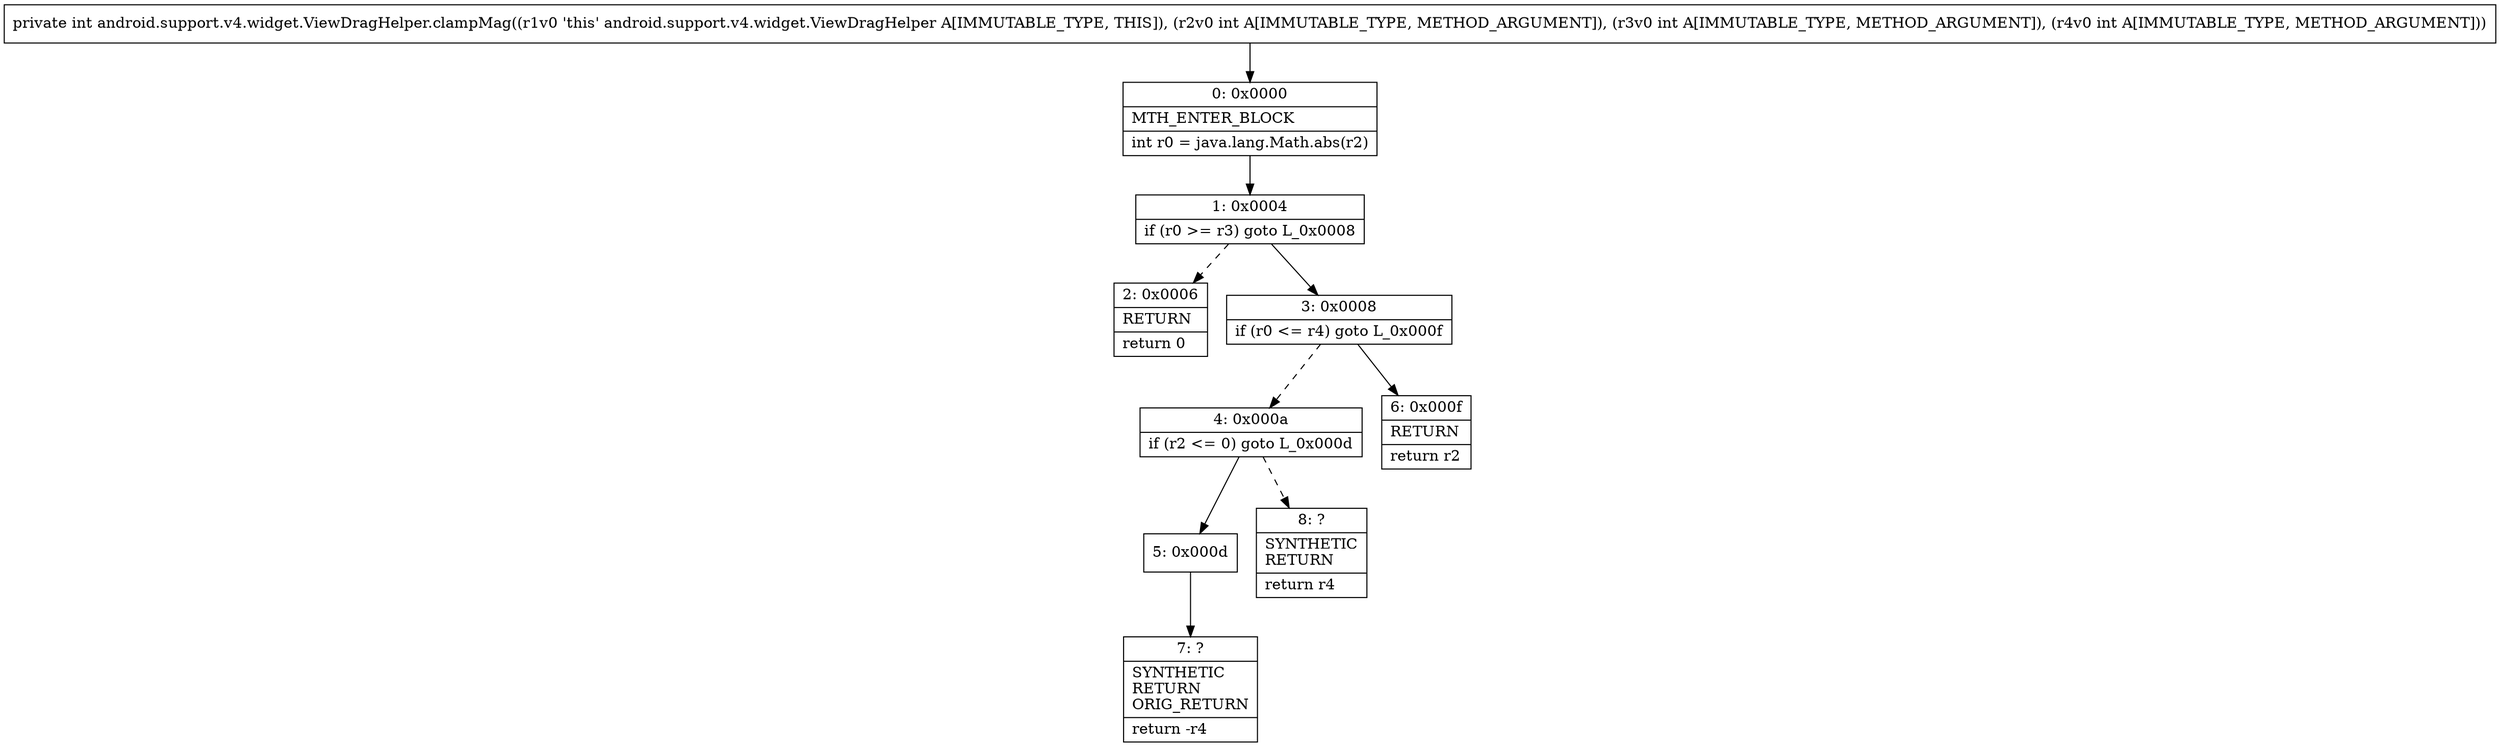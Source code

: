 digraph "CFG forandroid.support.v4.widget.ViewDragHelper.clampMag(III)I" {
Node_0 [shape=record,label="{0\:\ 0x0000|MTH_ENTER_BLOCK\l|int r0 = java.lang.Math.abs(r2)\l}"];
Node_1 [shape=record,label="{1\:\ 0x0004|if (r0 \>= r3) goto L_0x0008\l}"];
Node_2 [shape=record,label="{2\:\ 0x0006|RETURN\l|return 0\l}"];
Node_3 [shape=record,label="{3\:\ 0x0008|if (r0 \<= r4) goto L_0x000f\l}"];
Node_4 [shape=record,label="{4\:\ 0x000a|if (r2 \<= 0) goto L_0x000d\l}"];
Node_5 [shape=record,label="{5\:\ 0x000d}"];
Node_6 [shape=record,label="{6\:\ 0x000f|RETURN\l|return r2\l}"];
Node_7 [shape=record,label="{7\:\ ?|SYNTHETIC\lRETURN\lORIG_RETURN\l|return \-r4\l}"];
Node_8 [shape=record,label="{8\:\ ?|SYNTHETIC\lRETURN\l|return r4\l}"];
MethodNode[shape=record,label="{private int android.support.v4.widget.ViewDragHelper.clampMag((r1v0 'this' android.support.v4.widget.ViewDragHelper A[IMMUTABLE_TYPE, THIS]), (r2v0 int A[IMMUTABLE_TYPE, METHOD_ARGUMENT]), (r3v0 int A[IMMUTABLE_TYPE, METHOD_ARGUMENT]), (r4v0 int A[IMMUTABLE_TYPE, METHOD_ARGUMENT])) }"];
MethodNode -> Node_0;
Node_0 -> Node_1;
Node_1 -> Node_2[style=dashed];
Node_1 -> Node_3;
Node_3 -> Node_4[style=dashed];
Node_3 -> Node_6;
Node_4 -> Node_5;
Node_4 -> Node_8[style=dashed];
Node_5 -> Node_7;
}

